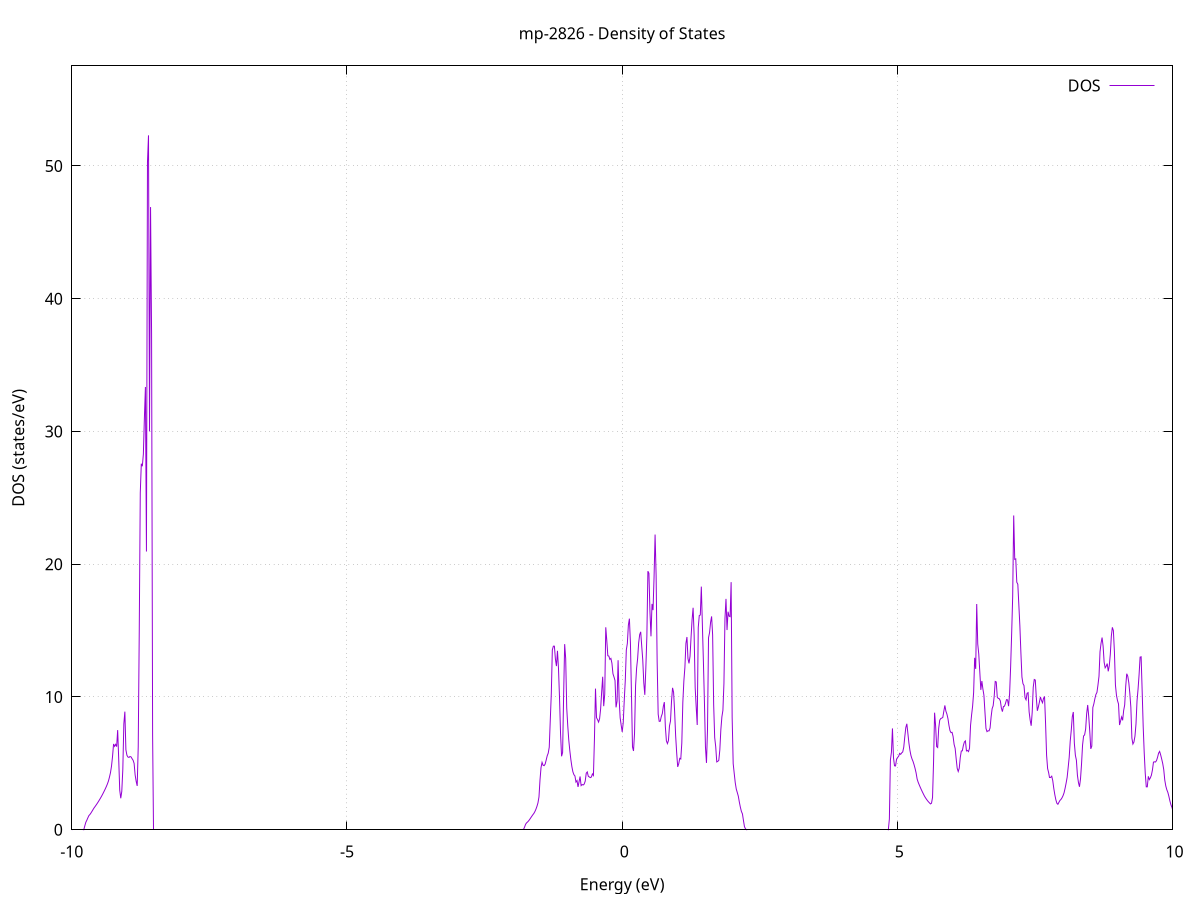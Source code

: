 set title 'mp-2826 - Density of States'
set xlabel 'Energy (eV)'
set ylabel 'DOS (states/eV)'
set grid
set xrange [-10:10]
set yrange [0:57.533]
set xzeroaxis lt -1
set terminal png size 800,600
set output 'mp-2826_dos_gnuplot.png'
plot '-' using 1:2 with lines title 'DOS'
-25.148800 0.000000
-25.130100 0.000000
-25.111400 0.000000
-25.092800 0.000000
-25.074100 0.000000
-25.055400 0.000000
-25.036800 0.000000
-25.018100 0.000000
-24.999400 0.000000
-24.980700 0.000000
-24.962100 0.000000
-24.943400 0.000000
-24.924700 0.000000
-24.906100 0.000000
-24.887400 0.000000
-24.868700 0.000000
-24.850100 0.000000
-24.831400 0.000000
-24.812700 0.000000
-24.794000 0.000000
-24.775400 0.000000
-24.756700 0.000000
-24.738000 0.000000
-24.719400 0.000000
-24.700700 0.000000
-24.682000 0.000000
-24.663300 0.000000
-24.644700 0.000000
-24.626000 0.000000
-24.607300 0.000000
-24.588700 0.000000
-24.570000 0.000000
-24.551300 0.000000
-24.532600 0.000000
-24.514000 0.000000
-24.495300 0.000000
-24.476600 0.000000
-24.458000 0.000000
-24.439300 0.000000
-24.420600 0.000000
-24.401900 0.000000
-24.383300 0.000000
-24.364600 0.000000
-24.345900 0.000000
-24.327300 0.000000
-24.308600 0.000000
-24.289900 0.000000
-24.271200 0.000000
-24.252600 0.000000
-24.233900 0.000000
-24.215200 0.000000
-24.196600 0.000000
-24.177900 0.000000
-24.159200 0.000000
-24.140500 0.000000
-24.121900 0.000000
-24.103200 0.000000
-24.084500 0.000000
-24.065900 0.000000
-24.047200 0.000000
-24.028500 0.000000
-24.009900 0.000000
-23.991200 0.000000
-23.972500 0.000000
-23.953800 0.000000
-23.935200 0.000000
-23.916500 0.000000
-23.897800 0.000000
-23.879200 0.000000
-23.860500 0.000000
-23.841800 0.000000
-23.823100 0.000000
-23.804500 0.000000
-23.785800 0.000000
-23.767100 0.000000
-23.748500 0.000000
-23.729800 0.000000
-23.711100 0.000000
-23.692400 0.000000
-23.673800 0.000000
-23.655100 0.000000
-23.636400 0.000000
-23.617800 0.000000
-23.599100 0.000000
-23.580400 0.000000
-23.561700 0.000000
-23.543100 0.000000
-23.524400 0.000000
-23.505700 0.000000
-23.487100 0.000000
-23.468400 0.000000
-23.449700 35.828200
-23.431000 195.467600
-23.412400 185.344500
-23.393700 154.544000
-23.375000 0.105600
-23.356400 205.033100
-23.337700 366.773200
-23.319000 159.285800
-23.300400 0.000000
-23.281700 0.000000
-23.263000 0.000000
-23.244300 0.000000
-23.225700 0.000000
-23.207000 0.000000
-23.188300 0.000000
-23.169700 0.000000
-23.151000 0.000000
-23.132300 0.000000
-23.113600 0.000000
-23.095000 0.000000
-23.076300 0.000000
-23.057600 0.000000
-23.039000 0.000000
-23.020300 0.000000
-23.001600 0.000000
-22.982900 0.000000
-22.964300 0.000000
-22.945600 0.000000
-22.926900 0.000000
-22.908300 0.000000
-22.889600 0.000000
-22.870900 0.000000
-22.852200 0.000000
-22.833600 0.000000
-22.814900 0.000000
-22.796200 0.000000
-22.777600 0.000000
-22.758900 0.000000
-22.740200 0.000000
-22.721500 0.000000
-22.702900 0.000000
-22.684200 0.000000
-22.665500 0.000000
-22.646900 0.000000
-22.628200 0.000000
-22.609500 0.000000
-22.590900 0.000000
-22.572200 0.000000
-22.553500 0.000000
-22.534800 0.000000
-22.516200 0.000000
-22.497500 0.000000
-22.478800 0.000000
-22.460200 0.000000
-22.441500 0.000000
-22.422800 0.000000
-22.404100 0.000000
-22.385500 0.000000
-22.366800 0.000000
-22.348100 0.000000
-22.329500 0.000000
-22.310800 0.000000
-22.292100 0.000000
-22.273400 0.000000
-22.254800 0.000000
-22.236100 0.000000
-22.217400 0.000000
-22.198800 0.000000
-22.180100 0.000000
-22.161400 0.000000
-22.142700 0.000000
-22.124100 0.000000
-22.105400 0.000000
-22.086700 0.000000
-22.068100 0.000000
-22.049400 0.000000
-22.030700 0.000000
-22.012000 0.000000
-21.993400 0.000000
-21.974700 0.000000
-21.956000 0.000000
-21.937400 0.000000
-21.918700 0.000000
-21.900000 0.000000
-21.881400 0.000000
-21.862700 0.000000
-21.844000 0.000000
-21.825300 0.000000
-21.806700 0.000000
-21.788000 0.000000
-21.769300 0.000000
-21.750700 0.000000
-21.732000 0.000000
-21.713300 0.000000
-21.694600 0.000000
-21.676000 0.000000
-21.657300 0.000000
-21.638600 0.000000
-21.620000 0.000000
-21.601300 0.000000
-21.582600 0.000000
-21.563900 0.000000
-21.545300 0.000000
-21.526600 0.000000
-21.507900 0.000000
-21.489300 0.000000
-21.470600 0.000000
-21.451900 0.000000
-21.433200 0.000000
-21.414600 0.000000
-21.395900 0.000000
-21.377200 0.000000
-21.358600 0.000000
-21.339900 0.000000
-21.321200 0.000000
-21.302500 0.000000
-21.283900 0.000000
-21.265200 0.000000
-21.246500 0.000000
-21.227900 0.000000
-21.209200 0.000000
-21.190500 0.000000
-21.171900 0.000000
-21.153200 0.000000
-21.134500 0.000000
-21.115800 0.000000
-21.097200 0.000000
-21.078500 0.000000
-21.059800 0.000000
-21.041200 0.000000
-21.022500 0.000000
-21.003800 0.000000
-20.985100 0.000000
-20.966500 0.000000
-20.947800 0.000000
-20.929100 0.000000
-20.910500 0.000000
-20.891800 0.000000
-20.873100 0.000000
-20.854400 0.000000
-20.835800 0.000000
-20.817100 0.000000
-20.798400 0.000000
-20.779800 0.000000
-20.761100 0.000000
-20.742400 0.000000
-20.723700 0.000000
-20.705100 0.000000
-20.686400 0.000000
-20.667700 0.000000
-20.649100 0.000000
-20.630400 0.000000
-20.611700 0.000000
-20.593000 0.000000
-20.574400 0.000000
-20.555700 0.000000
-20.537000 0.000000
-20.518400 0.000000
-20.499700 0.000000
-20.481000 0.000000
-20.462400 0.000000
-20.443700 0.000000
-20.425000 0.000000
-20.406300 0.000000
-20.387700 0.000000
-20.369000 0.000000
-20.350300 0.000000
-20.331700 0.000000
-20.313000 0.000000
-20.294300 0.000000
-20.275600 0.000000
-20.257000 0.000000
-20.238300 0.000000
-20.219600 0.000000
-20.201000 0.000000
-20.182300 0.000000
-20.163600 0.000000
-20.144900 0.000000
-20.126300 0.000000
-20.107600 0.000000
-20.088900 0.000000
-20.070300 0.000000
-20.051600 0.000000
-20.032900 0.000000
-20.014200 0.000000
-19.995600 0.000000
-19.976900 0.000000
-19.958200 0.000000
-19.939600 0.000000
-19.920900 0.000000
-19.902200 0.000000
-19.883500 0.000000
-19.864900 0.000000
-19.846200 0.000000
-19.827500 0.000000
-19.808900 0.000000
-19.790200 0.000000
-19.771500 0.000000
-19.752900 0.000000
-19.734200 0.000000
-19.715500 0.000000
-19.696800 0.000000
-19.678200 0.000000
-19.659500 0.000000
-19.640800 0.000000
-19.622200 0.000000
-19.603500 0.000000
-19.584800 0.000000
-19.566100 0.000000
-19.547500 0.000000
-19.528800 0.000000
-19.510100 0.000000
-19.491500 0.000000
-19.472800 0.000000
-19.454100 0.000000
-19.435400 0.000000
-19.416800 0.000000
-19.398100 0.000000
-19.379400 0.000000
-19.360800 0.000000
-19.342100 0.000000
-19.323400 0.000000
-19.304700 0.000000
-19.286100 0.000000
-19.267400 0.000000
-19.248700 0.000000
-19.230100 0.000000
-19.211400 0.000000
-19.192700 0.000000
-19.174000 0.000000
-19.155400 0.000000
-19.136700 0.000000
-19.118000 0.000000
-19.099400 0.000000
-19.080700 0.000000
-19.062000 0.000000
-19.043400 0.000000
-19.024700 0.000000
-19.006000 0.000000
-18.987300 0.000000
-18.968700 0.000000
-18.950000 0.000000
-18.931300 0.000000
-18.912700 0.000000
-18.894000 0.000000
-18.875300 0.000000
-18.856600 0.000000
-18.838000 0.000000
-18.819300 0.000000
-18.800600 0.000000
-18.782000 0.000000
-18.763300 0.000000
-18.744600 0.000000
-18.725900 0.000000
-18.707300 0.000000
-18.688600 0.000000
-18.669900 0.000000
-18.651300 0.000000
-18.632600 0.000000
-18.613900 0.000000
-18.595200 0.000000
-18.576600 0.000000
-18.557900 0.000000
-18.539200 0.000000
-18.520600 0.000000
-18.501900 0.000000
-18.483200 0.000000
-18.464500 0.000000
-18.445900 0.000000
-18.427200 0.000000
-18.408500 0.000000
-18.389900 0.000000
-18.371200 0.000000
-18.352500 0.000000
-18.333900 0.000000
-18.315200 0.000000
-18.296500 0.000000
-18.277800 0.000000
-18.259200 0.000000
-18.240500 0.000000
-18.221800 0.000000
-18.203200 0.000000
-18.184500 0.000000
-18.165800 0.000000
-18.147100 0.000000
-18.128500 0.000000
-18.109800 0.000000
-18.091100 0.000000
-18.072500 0.000000
-18.053800 0.000000
-18.035100 0.000000
-18.016400 0.000000
-17.997800 0.000000
-17.979100 0.000000
-17.960400 0.000000
-17.941800 0.000000
-17.923100 0.000000
-17.904400 0.000000
-17.885700 0.000000
-17.867100 0.000000
-17.848400 0.000000
-17.829700 0.000000
-17.811100 0.000000
-17.792400 0.000000
-17.773700 0.000000
-17.755000 0.000000
-17.736400 0.000000
-17.717700 0.000000
-17.699000 0.000000
-17.680400 0.000000
-17.661700 0.000000
-17.643000 0.000000
-17.624400 0.000000
-17.605700 0.000000
-17.587000 0.000000
-17.568300 0.000000
-17.549700 0.000000
-17.531000 0.000000
-17.512300 0.000000
-17.493700 0.000000
-17.475000 0.000000
-17.456300 0.000000
-17.437600 0.000000
-17.419000 0.000000
-17.400300 0.000000
-17.381600 0.000000
-17.363000 0.000000
-17.344300 0.000000
-17.325600 0.000000
-17.306900 0.000000
-17.288300 0.000000
-17.269600 0.000000
-17.250900 0.000000
-17.232300 0.000000
-17.213600 0.000000
-17.194900 0.000000
-17.176200 0.000000
-17.157600 0.000000
-17.138900 0.000000
-17.120200 0.000000
-17.101600 0.000000
-17.082900 0.000000
-17.064200 0.000000
-17.045500 0.000000
-17.026900 0.000000
-17.008200 0.000000
-16.989500 0.000000
-16.970900 0.000000
-16.952200 0.000000
-16.933500 0.000000
-16.914900 0.000000
-16.896200 0.000000
-16.877500 0.000000
-16.858800 0.000000
-16.840200 0.000000
-16.821500 0.000000
-16.802800 0.000000
-16.784200 0.000000
-16.765500 0.000000
-16.746800 0.000000
-16.728100 0.000000
-16.709500 0.000000
-16.690800 0.000000
-16.672100 0.000000
-16.653500 0.000000
-16.634800 0.000000
-16.616100 0.000000
-16.597400 0.000000
-16.578800 0.000000
-16.560100 0.000000
-16.541400 0.000000
-16.522800 0.000000
-16.504100 0.000000
-16.485400 0.000000
-16.466700 0.000000
-16.448100 0.000000
-16.429400 0.000000
-16.410700 0.000000
-16.392100 0.000000
-16.373400 0.000000
-16.354700 0.000000
-16.336000 0.000000
-16.317400 0.000000
-16.298700 0.000000
-16.280000 0.000000
-16.261400 0.000000
-16.242700 0.000000
-16.224000 0.000000
-16.205400 0.000000
-16.186700 0.000000
-16.168000 0.000000
-16.149300 0.000000
-16.130700 0.000000
-16.112000 0.000000
-16.093300 0.000000
-16.074700 0.000000
-16.056000 0.000000
-16.037300 0.000000
-16.018600 0.000000
-16.000000 0.000000
-15.981300 0.000000
-15.962600 0.000000
-15.944000 0.000000
-15.925300 0.000000
-15.906600 0.000000
-15.887900 0.000000
-15.869300 0.000000
-15.850600 0.000000
-15.831900 0.000000
-15.813300 0.000000
-15.794600 0.000000
-15.775900 0.000000
-15.757200 0.000000
-15.738600 0.000000
-15.719900 0.000000
-15.701200 0.000000
-15.682600 0.000000
-15.663900 0.000000
-15.645200 0.000000
-15.626500 0.000000
-15.607900 0.000000
-15.589200 0.000000
-15.570500 0.000000
-15.551900 0.000000
-15.533200 0.000000
-15.514500 0.000000
-15.495900 0.000000
-15.477200 0.000000
-15.458500 0.000000
-15.439800 0.000000
-15.421200 0.000000
-15.402500 0.000000
-15.383800 0.000000
-15.365200 0.000000
-15.346500 0.000000
-15.327800 0.000000
-15.309100 0.000000
-15.290500 0.000000
-15.271800 0.000000
-15.253100 0.000000
-15.234500 0.000000
-15.215800 0.000000
-15.197100 0.000000
-15.178400 0.000000
-15.159800 0.000000
-15.141100 0.000000
-15.122400 0.000000
-15.103800 0.000000
-15.085100 0.000000
-15.066400 0.000000
-15.047700 0.000000
-15.029100 0.000000
-15.010400 0.000000
-14.991700 0.000000
-14.973100 0.000000
-14.954400 0.000000
-14.935700 0.000000
-14.917000 0.000000
-14.898400 0.000000
-14.879700 0.000000
-14.861000 0.000000
-14.842400 0.000000
-14.823700 0.000000
-14.805000 0.000000
-14.786300 0.000000
-14.767700 0.000000
-14.749000 0.000000
-14.730300 0.000000
-14.711700 0.000000
-14.693000 0.000000
-14.674300 0.000000
-14.655700 0.000000
-14.637000 0.000000
-14.618300 0.000000
-14.599600 0.000000
-14.581000 0.000000
-14.562300 0.000000
-14.543600 0.000000
-14.525000 0.000000
-14.506300 0.000000
-14.487600 0.000000
-14.468900 0.000000
-14.450300 0.000000
-14.431600 0.000000
-14.412900 0.000000
-14.394300 0.000000
-14.375600 0.000000
-14.356900 0.000000
-14.338200 0.000000
-14.319600 0.000000
-14.300900 0.000000
-14.282200 0.000000
-14.263600 0.000000
-14.244900 0.000000
-14.226200 0.000000
-14.207500 0.000000
-14.188900 0.000000
-14.170200 0.000000
-14.151500 0.000000
-14.132900 0.000000
-14.114200 0.000000
-14.095500 0.000000
-14.076800 0.000000
-14.058200 0.000000
-14.039500 0.000000
-14.020800 0.000000
-14.002200 0.000000
-13.983500 0.000000
-13.964800 0.000000
-13.946200 0.000000
-13.927500 0.000000
-13.908800 0.000000
-13.890100 0.000000
-13.871500 0.000000
-13.852800 0.000000
-13.834100 0.000000
-13.815500 0.000000
-13.796800 0.000000
-13.778100 0.000000
-13.759400 0.000000
-13.740800 0.000000
-13.722100 0.000000
-13.703400 0.000000
-13.684800 0.000000
-13.666100 0.000000
-13.647400 0.000000
-13.628700 0.000000
-13.610100 0.000000
-13.591400 0.000000
-13.572700 0.000000
-13.554100 0.000000
-13.535400 0.000000
-13.516700 0.000000
-13.498000 0.000000
-13.479400 0.000000
-13.460700 0.000000
-13.442000 0.000000
-13.423400 0.000000
-13.404700 0.000000
-13.386000 0.000000
-13.367300 0.000000
-13.348700 0.000000
-13.330000 0.000000
-13.311300 0.000000
-13.292700 0.000000
-13.274000 0.000000
-13.255300 0.000000
-13.236700 0.000000
-13.218000 0.000000
-13.199300 0.000000
-13.180600 0.000000
-13.162000 0.000000
-13.143300 0.000000
-13.124600 0.000000
-13.106000 0.000000
-13.087300 0.000000
-13.068600 0.000000
-13.049900 0.000000
-13.031300 0.000000
-13.012600 0.000000
-12.993900 0.000000
-12.975300 0.000000
-12.956600 0.000000
-12.937900 0.000000
-12.919200 0.000000
-12.900600 0.000000
-12.881900 0.000000
-12.863200 0.000000
-12.844600 0.000000
-12.825900 0.000000
-12.807200 0.000000
-12.788500 0.000000
-12.769900 0.000000
-12.751200 0.000000
-12.732500 0.000000
-12.713900 0.000000
-12.695200 0.000000
-12.676500 0.000000
-12.657800 0.000000
-12.639200 0.000000
-12.620500 0.000000
-12.601800 0.000000
-12.583200 0.000000
-12.564500 0.000000
-12.545800 0.000000
-12.527200 0.000000
-12.508500 0.000000
-12.489800 0.000000
-12.471100 0.000000
-12.452500 0.000000
-12.433800 0.000000
-12.415100 0.000000
-12.396500 0.000000
-12.377800 0.000000
-12.359100 0.000000
-12.340400 0.000000
-12.321800 0.000000
-12.303100 0.000000
-12.284400 0.000000
-12.265800 0.000000
-12.247100 0.000000
-12.228400 0.000000
-12.209700 0.000000
-12.191100 0.000000
-12.172400 0.000000
-12.153700 0.000000
-12.135100 0.000000
-12.116400 0.000000
-12.097700 0.000000
-12.079000 0.000000
-12.060400 0.000000
-12.041700 0.000000
-12.023000 0.000000
-12.004400 0.000000
-11.985700 0.000000
-11.967000 0.000000
-11.948300 0.000000
-11.929700 0.000000
-11.911000 0.000000
-11.892300 0.000000
-11.873700 0.000000
-11.855000 0.000000
-11.836300 0.000000
-11.817700 0.000000
-11.799000 0.000000
-11.780300 0.000000
-11.761600 0.000000
-11.743000 0.000000
-11.724300 0.000000
-11.705600 0.000000
-11.687000 0.000000
-11.668300 0.000000
-11.649600 0.000000
-11.630900 0.000000
-11.612300 0.000000
-11.593600 0.000000
-11.574900 0.000000
-11.556300 0.000000
-11.537600 0.000000
-11.518900 0.000000
-11.500200 0.000000
-11.481600 0.000000
-11.462900 0.000000
-11.444200 0.000000
-11.425600 0.000000
-11.406900 0.000000
-11.388200 0.000000
-11.369500 0.000000
-11.350900 0.000000
-11.332200 0.000000
-11.313500 0.000000
-11.294900 0.000000
-11.276200 0.000000
-11.257500 0.000000
-11.238800 0.000000
-11.220200 0.000000
-11.201500 0.000000
-11.182800 0.000000
-11.164200 0.000000
-11.145500 0.000000
-11.126800 0.000000
-11.108200 0.000000
-11.089500 0.000000
-11.070800 0.000000
-11.052100 0.000000
-11.033500 0.000000
-11.014800 0.000000
-10.996100 0.000000
-10.977500 0.000000
-10.958800 0.000000
-10.940100 0.000000
-10.921400 0.000000
-10.902800 0.000000
-10.884100 0.000000
-10.865400 0.000000
-10.846800 0.000000
-10.828100 0.000000
-10.809400 0.000000
-10.790700 0.000000
-10.772100 0.000000
-10.753400 0.000000
-10.734700 0.000000
-10.716100 0.000000
-10.697400 0.000000
-10.678700 0.000000
-10.660000 0.000000
-10.641400 0.000000
-10.622700 0.000000
-10.604000 0.000000
-10.585400 0.000000
-10.566700 0.000000
-10.548000 0.000000
-10.529300 0.000000
-10.510700 0.000000
-10.492000 0.000000
-10.473300 0.000000
-10.454700 0.000000
-10.436000 0.000000
-10.417300 0.000000
-10.398700 0.000000
-10.380000 0.000000
-10.361300 0.000000
-10.342600 0.000000
-10.324000 0.000000
-10.305300 0.000000
-10.286600 0.000000
-10.268000 0.000000
-10.249300 0.000000
-10.230600 0.000000
-10.211900 0.000000
-10.193300 0.000000
-10.174600 0.000000
-10.155900 0.000000
-10.137300 0.000000
-10.118600 0.000000
-10.099900 0.000000
-10.081200 0.000000
-10.062600 0.000000
-10.043900 0.000000
-10.025200 0.000000
-10.006600 0.000000
-9.987900 0.000000
-9.969200 0.000000
-9.950500 0.000000
-9.931900 0.000000
-9.913200 0.000000
-9.894500 0.000000
-9.875900 0.000000
-9.857200 0.000000
-9.838500 0.000000
-9.819800 0.000000
-9.801200 0.000000
-9.782500 0.003100
-9.763800 0.289000
-9.745200 0.562900
-9.726500 0.720800
-9.707800 0.902100
-9.689200 1.068000
-9.670500 1.151000
-9.651800 1.262800
-9.633100 1.388300
-9.614500 1.518100
-9.595800 1.643800
-9.577100 1.749300
-9.558500 1.860000
-9.539800 1.972800
-9.521100 2.093100
-9.502400 2.219100
-9.483800 2.348000
-9.465100 2.483000
-9.446400 2.624200
-9.427800 2.773000
-9.409100 2.928900
-9.390400 3.091700
-9.371700 3.263600
-9.353100 3.449400
-9.334400 3.667000
-9.315700 3.960500
-9.297100 4.301700
-9.278400 4.791900
-9.259700 5.521300
-9.241000 6.462000
-9.222400 6.282900
-9.203700 6.432800
-9.185000 6.263100
-9.166400 7.506900
-9.147700 5.345900
-9.129000 2.989300
-9.110300 2.374100
-9.091700 2.889800
-9.073000 4.535800
-9.054300 7.975600
-9.035700 8.896600
-9.017000 6.022900
-8.998300 5.611700
-8.979700 5.477700
-8.961000 5.449400
-8.942300 5.518800
-8.923600 5.488400
-8.905000 5.355700
-8.886300 5.237900
-8.867600 4.998900
-8.849000 4.128100
-8.830300 3.647400
-8.811600 3.302400
-8.792900 6.256700
-8.774300 14.906800
-8.755600 25.375400
-8.736900 27.569400
-8.718300 27.380600
-8.699600 28.280400
-8.680900 31.000400
-8.662200 33.349300
-8.643600 20.954200
-8.624900 50.268400
-8.606200 52.302700
-8.587600 30.001800
-8.568900 46.896800
-8.550200 37.349900
-8.531500 7.109800
-8.512900 0.000000
-8.494200 0.000000
-8.475500 0.000000
-8.456900 0.000000
-8.438200 0.000000
-8.419500 0.000000
-8.400800 0.000000
-8.382200 0.000000
-8.363500 0.000000
-8.344800 0.000000
-8.326200 0.000000
-8.307500 0.000000
-8.288800 0.000000
-8.270200 0.000000
-8.251500 0.000000
-8.232800 0.000000
-8.214100 0.000000
-8.195500 0.000000
-8.176800 0.000000
-8.158100 0.000000
-8.139500 0.000000
-8.120800 0.000000
-8.102100 0.000000
-8.083400 0.000000
-8.064800 0.000000
-8.046100 0.000000
-8.027400 0.000000
-8.008800 0.000000
-7.990100 0.000000
-7.971400 0.000000
-7.952700 0.000000
-7.934100 0.000000
-7.915400 0.000000
-7.896700 0.000000
-7.878100 0.000000
-7.859400 0.000000
-7.840700 0.000000
-7.822000 0.000000
-7.803400 0.000000
-7.784700 0.000000
-7.766000 0.000000
-7.747400 0.000000
-7.728700 0.000000
-7.710000 0.000000
-7.691300 0.000000
-7.672700 0.000000
-7.654000 0.000000
-7.635300 0.000000
-7.616700 0.000000
-7.598000 0.000000
-7.579300 0.000000
-7.560700 0.000000
-7.542000 0.000000
-7.523300 0.000000
-7.504600 0.000000
-7.486000 0.000000
-7.467300 0.000000
-7.448600 0.000000
-7.430000 0.000000
-7.411300 0.000000
-7.392600 0.000000
-7.373900 0.000000
-7.355300 0.000000
-7.336600 0.000000
-7.317900 0.000000
-7.299300 0.000000
-7.280600 0.000000
-7.261900 0.000000
-7.243200 0.000000
-7.224600 0.000000
-7.205900 0.000000
-7.187200 0.000000
-7.168600 0.000000
-7.149900 0.000000
-7.131200 0.000000
-7.112500 0.000000
-7.093900 0.000000
-7.075200 0.000000
-7.056500 0.000000
-7.037900 0.000000
-7.019200 0.000000
-7.000500 0.000000
-6.981800 0.000000
-6.963200 0.000000
-6.944500 0.000000
-6.925800 0.000000
-6.907200 0.000000
-6.888500 0.000000
-6.869800 0.000000
-6.851200 0.000000
-6.832500 0.000000
-6.813800 0.000000
-6.795100 0.000000
-6.776500 0.000000
-6.757800 0.000000
-6.739100 0.000000
-6.720500 0.000000
-6.701800 0.000000
-6.683100 0.000000
-6.664400 0.000000
-6.645800 0.000000
-6.627100 0.000000
-6.608400 0.000000
-6.589800 0.000000
-6.571100 0.000000
-6.552400 0.000000
-6.533700 0.000000
-6.515100 0.000000
-6.496400 0.000000
-6.477700 0.000000
-6.459100 0.000000
-6.440400 0.000000
-6.421700 0.000000
-6.403000 0.000000
-6.384400 0.000000
-6.365700 0.000000
-6.347000 0.000000
-6.328400 0.000000
-6.309700 0.000000
-6.291000 0.000000
-6.272300 0.000000
-6.253700 0.000000
-6.235000 0.000000
-6.216300 0.000000
-6.197700 0.000000
-6.179000 0.000000
-6.160300 0.000000
-6.141700 0.000000
-6.123000 0.000000
-6.104300 0.000000
-6.085600 0.000000
-6.067000 0.000000
-6.048300 0.000000
-6.029600 0.000000
-6.011000 0.000000
-5.992300 0.000000
-5.973600 0.000000
-5.954900 0.000000
-5.936300 0.000000
-5.917600 0.000000
-5.898900 0.000000
-5.880300 0.000000
-5.861600 0.000000
-5.842900 0.000000
-5.824200 0.000000
-5.805600 0.000000
-5.786900 0.000000
-5.768200 0.000000
-5.749600 0.000000
-5.730900 0.000000
-5.712200 0.000000
-5.693500 0.000000
-5.674900 0.000000
-5.656200 0.000000
-5.637500 0.000000
-5.618900 0.000000
-5.600200 0.000000
-5.581500 0.000000
-5.562800 0.000000
-5.544200 0.000000
-5.525500 0.000000
-5.506800 0.000000
-5.488200 0.000000
-5.469500 0.000000
-5.450800 0.000000
-5.432100 0.000000
-5.413500 0.000000
-5.394800 0.000000
-5.376100 0.000000
-5.357500 0.000000
-5.338800 0.000000
-5.320100 0.000000
-5.301500 0.000000
-5.282800 0.000000
-5.264100 0.000000
-5.245400 0.000000
-5.226800 0.000000
-5.208100 0.000000
-5.189400 0.000000
-5.170800 0.000000
-5.152100 0.000000
-5.133400 0.000000
-5.114700 0.000000
-5.096100 0.000000
-5.077400 0.000000
-5.058700 0.000000
-5.040100 0.000000
-5.021400 0.000000
-5.002700 0.000000
-4.984000 0.000000
-4.965400 0.000000
-4.946700 0.000000
-4.928000 0.000000
-4.909400 0.000000
-4.890700 0.000000
-4.872000 0.000000
-4.853300 0.000000
-4.834700 0.000000
-4.816000 0.000000
-4.797300 0.000000
-4.778700 0.000000
-4.760000 0.000000
-4.741300 0.000000
-4.722600 0.000000
-4.704000 0.000000
-4.685300 0.000000
-4.666600 0.000000
-4.648000 0.000000
-4.629300 0.000000
-4.610600 0.000000
-4.592000 0.000000
-4.573300 0.000000
-4.554600 0.000000
-4.535900 0.000000
-4.517300 0.000000
-4.498600 0.000000
-4.479900 0.000000
-4.461300 0.000000
-4.442600 0.000000
-4.423900 0.000000
-4.405200 0.000000
-4.386600 0.000000
-4.367900 0.000000
-4.349200 0.000000
-4.330600 0.000000
-4.311900 0.000000
-4.293200 0.000000
-4.274500 0.000000
-4.255900 0.000000
-4.237200 0.000000
-4.218500 0.000000
-4.199900 0.000000
-4.181200 0.000000
-4.162500 0.000000
-4.143800 0.000000
-4.125200 0.000000
-4.106500 0.000000
-4.087800 0.000000
-4.069200 0.000000
-4.050500 0.000000
-4.031800 0.000000
-4.013100 0.000000
-3.994500 0.000000
-3.975800 0.000000
-3.957100 0.000000
-3.938500 0.000000
-3.919800 0.000000
-3.901100 0.000000
-3.882500 0.000000
-3.863800 0.000000
-3.845100 0.000000
-3.826400 0.000000
-3.807800 0.000000
-3.789100 0.000000
-3.770400 0.000000
-3.751800 0.000000
-3.733100 0.000000
-3.714400 0.000000
-3.695700 0.000000
-3.677100 0.000000
-3.658400 0.000000
-3.639700 0.000000
-3.621100 0.000000
-3.602400 0.000000
-3.583700 0.000000
-3.565000 0.000000
-3.546400 0.000000
-3.527700 0.000000
-3.509000 0.000000
-3.490400 0.000000
-3.471700 0.000000
-3.453000 0.000000
-3.434300 0.000000
-3.415700 0.000000
-3.397000 0.000000
-3.378300 0.000000
-3.359700 0.000000
-3.341000 0.000000
-3.322300 0.000000
-3.303600 0.000000
-3.285000 0.000000
-3.266300 0.000000
-3.247600 0.000000
-3.229000 0.000000
-3.210300 0.000000
-3.191600 0.000000
-3.173000 0.000000
-3.154300 0.000000
-3.135600 0.000000
-3.116900 0.000000
-3.098300 0.000000
-3.079600 0.000000
-3.060900 0.000000
-3.042300 0.000000
-3.023600 0.000000
-3.004900 0.000000
-2.986200 0.000000
-2.967600 0.000000
-2.948900 0.000000
-2.930200 0.000000
-2.911600 0.000000
-2.892900 0.000000
-2.874200 0.000000
-2.855500 0.000000
-2.836900 0.000000
-2.818200 0.000000
-2.799500 0.000000
-2.780900 0.000000
-2.762200 0.000000
-2.743500 0.000000
-2.724800 0.000000
-2.706200 0.000000
-2.687500 0.000000
-2.668800 0.000000
-2.650200 0.000000
-2.631500 0.000000
-2.612800 0.000000
-2.594100 0.000000
-2.575500 0.000000
-2.556800 0.000000
-2.538100 0.000000
-2.519500 0.000000
-2.500800 0.000000
-2.482100 0.000000
-2.463500 0.000000
-2.444800 0.000000
-2.426100 0.000000
-2.407400 0.000000
-2.388800 0.000000
-2.370100 0.000000
-2.351400 0.000000
-2.332800 0.000000
-2.314100 0.000000
-2.295400 0.000000
-2.276700 0.000000
-2.258100 0.000000
-2.239400 0.000000
-2.220700 0.000000
-2.202100 0.000000
-2.183400 0.000000
-2.164700 0.000000
-2.146000 0.000000
-2.127400 0.000000
-2.108700 0.000000
-2.090000 0.000000
-2.071400 0.000000
-2.052700 0.000000
-2.034000 0.000000
-2.015300 0.000000
-1.996700 0.000000
-1.978000 0.000000
-1.959300 0.000000
-1.940700 0.000000
-1.922000 0.000000
-1.903300 0.000000
-1.884600 0.000000
-1.866000 0.000000
-1.847300 0.000000
-1.828600 0.000000
-1.810000 0.000000
-1.791300 0.031100
-1.772600 0.207700
-1.754000 0.417400
-1.735300 0.525300
-1.716600 0.593200
-1.697900 0.680800
-1.679300 0.784400
-1.660600 0.902100
-1.641900 1.016500
-1.623300 1.128000
-1.604600 1.228600
-1.585900 1.366800
-1.567200 1.542100
-1.548600 1.756200
-1.529900 2.022100
-1.511200 2.474100
-1.492600 3.751300
-1.473900 4.684600
-1.455200 5.076900
-1.436500 4.857800
-1.417900 4.828000
-1.399200 4.945000
-1.380500 5.245100
-1.361900 5.567700
-1.343200 5.771700
-1.324500 6.219100
-1.305800 8.253600
-1.287200 10.252200
-1.268500 13.549600
-1.249800 13.826200
-1.231200 13.828300
-1.212500 12.851000
-1.193800 12.327400
-1.175100 13.479600
-1.156500 12.142400
-1.137800 9.922100
-1.119100 7.216800
-1.100500 5.535400
-1.081800 5.820200
-1.063100 10.179300
-1.044500 13.982200
-1.025800 12.901500
-1.007100 9.179400
-0.988400 7.838400
-0.969800 6.757200
-0.951100 5.970300
-0.932400 5.304700
-0.913800 4.763400
-0.895100 4.367100
-0.876400 4.151400
-0.857700 4.050900
-0.839100 3.595000
-0.820400 3.706000
-0.801700 3.227700
-0.783100 3.617500
-0.764400 4.013700
-0.745700 3.326700
-0.727000 3.404800
-0.708400 3.372100
-0.689700 3.440900
-0.671000 3.663500
-0.652400 4.260600
-0.633700 4.357300
-0.615000 4.032400
-0.596300 3.975400
-0.577700 3.928500
-0.559000 3.975900
-0.540300 4.207200
-0.521700 4.091900
-0.503000 6.897300
-0.484300 10.633500
-0.465600 8.443500
-0.447000 8.293600
-0.428300 8.110000
-0.409600 8.369000
-0.391000 9.103000
-0.372300 10.373700
-0.353600 11.526000
-0.335000 9.309500
-0.316300 10.219900
-0.297600 15.250300
-0.278900 14.242800
-0.260300 13.110300
-0.241600 13.081400
-0.222900 12.833500
-0.204300 12.907600
-0.185600 12.543100
-0.166900 11.750400
-0.148200 11.509800
-0.129600 11.241200
-0.110900 9.220400
-0.092200 9.689300
-0.073600 12.772800
-0.054900 9.880300
-0.036200 8.437300
-0.017500 7.876100
0.001100 7.368300
0.019800 8.068000
0.038500 9.766600
0.057100 11.250300
0.075800 13.540500
0.094500 14.033200
0.113200 15.417400
0.131800 15.901500
0.150500 14.078500
0.169200 10.254300
0.187800 6.243300
0.206500 5.936000
0.225200 7.251500
0.243900 10.848300
0.262500 12.166100
0.281200 12.892600
0.299900 14.068100
0.318500 14.697900
0.337200 14.908400
0.355900 13.827400
0.374500 12.793600
0.393200 11.072400
0.411900 10.163500
0.430600 12.192500
0.449200 14.573900
0.467900 19.476000
0.486600 19.314600
0.505200 16.435800
0.523900 14.569000
0.542600 17.011900
0.561300 16.543300
0.579900 19.028800
0.598600 22.233300
0.617300 19.172500
0.635900 12.684800
0.654600 8.705900
0.673300 8.167200
0.692000 8.168500
0.710600 8.519600
0.729300 8.741700
0.748000 9.285100
0.766600 9.614500
0.785300 7.753800
0.804000 6.698700
0.822700 6.491500
0.841300 6.720100
0.860000 7.818700
0.878700 8.193400
0.897300 9.692800
0.916000 10.689300
0.934700 10.356900
0.953400 8.920300
0.972000 7.087100
0.990700 5.807600
1.009400 4.736800
1.028000 4.972800
1.046700 5.380100
1.065400 5.329700
1.084000 6.523000
1.102700 9.599100
1.121400 11.205500
1.140100 12.225400
1.158700 14.037700
1.177400 14.518200
1.196100 12.893000
1.214700 12.532000
1.233400 13.062900
1.252100 14.501300
1.270800 15.821800
1.289400 16.720500
1.308100 14.648800
1.326800 10.710300
1.345400 9.256100
1.364100 7.892700
1.382800 15.231900
1.401500 16.135000
1.420100 16.174700
1.438800 18.314500
1.457500 15.491900
1.476100 12.720300
1.494800 9.680300
1.513500 6.247900
1.532200 5.036100
1.550800 7.511700
1.569500 14.466500
1.588200 14.844500
1.606800 15.624400
1.625500 16.069100
1.644200 14.674800
1.662900 9.418200
1.681500 6.946400
1.700200 6.252700
1.718900 5.109900
1.737500 5.152700
1.756200 5.231500
1.774900 6.014300
1.793500 7.545400
1.812200 8.497400
1.830900 8.998900
1.849600 11.025500
1.868200 15.907800
1.886900 17.390300
1.905600 15.040700
1.924200 16.423800
1.942900 16.088100
1.961600 16.052100
1.980300 18.650200
1.998900 8.454800
2.017600 4.984800
2.036300 4.251700
2.054900 3.550500
2.073600 3.068100
2.092300 2.801400
2.111000 2.526200
2.129600 2.082600
2.148300 1.696100
2.167000 1.377000
2.185600 1.199100
2.204300 0.698700
2.223000 0.227100
2.241700 0.070200
2.260300 0.002800
2.279000 0.000000
2.297700 0.000000
2.316300 0.000000
2.335000 0.000000
2.353700 0.000000
2.372400 0.000000
2.391000 0.000000
2.409700 0.000000
2.428400 0.000000
2.447000 0.000000
2.465700 0.000000
2.484400 0.000000
2.503000 0.000000
2.521700 0.000000
2.540400 0.000000
2.559100 0.000000
2.577700 0.000000
2.596400 0.000000
2.615100 0.000000
2.633700 0.000000
2.652400 0.000000
2.671100 0.000000
2.689800 0.000000
2.708400 0.000000
2.727100 0.000000
2.745800 0.000000
2.764400 0.000000
2.783100 0.000000
2.801800 0.000000
2.820500 0.000000
2.839100 0.000000
2.857800 0.000000
2.876500 0.000000
2.895100 0.000000
2.913800 0.000000
2.932500 0.000000
2.951200 0.000000
2.969800 0.000000
2.988500 0.000000
3.007200 0.000000
3.025800 0.000000
3.044500 0.000000
3.063200 0.000000
3.081900 0.000000
3.100500 0.000000
3.119200 0.000000
3.137900 0.000000
3.156500 0.000000
3.175200 0.000000
3.193900 0.000000
3.212600 0.000000
3.231200 0.000000
3.249900 0.000000
3.268600 0.000000
3.287200 0.000000
3.305900 0.000000
3.324600 0.000000
3.343200 0.000000
3.361900 0.000000
3.380600 0.000000
3.399300 0.000000
3.417900 0.000000
3.436600 0.000000
3.455300 0.000000
3.473900 0.000000
3.492600 0.000000
3.511300 0.000000
3.530000 0.000000
3.548600 0.000000
3.567300 0.000000
3.586000 0.000000
3.604600 0.000000
3.623300 0.000000
3.642000 0.000000
3.660700 0.000000
3.679300 0.000000
3.698000 0.000000
3.716700 0.000000
3.735300 0.000000
3.754000 0.000000
3.772700 0.000000
3.791400 0.000000
3.810000 0.000000
3.828700 0.000000
3.847400 0.000000
3.866000 0.000000
3.884700 0.000000
3.903400 0.000000
3.922100 0.000000
3.940700 0.000000
3.959400 0.000000
3.978100 0.000000
3.996700 0.000000
4.015400 0.000000
4.034100 0.000000
4.052700 0.000000
4.071400 0.000000
4.090100 0.000000
4.108800 0.000000
4.127400 0.000000
4.146100 0.000000
4.164800 0.000000
4.183400 0.000000
4.202100 0.000000
4.220800 0.000000
4.239500 0.000000
4.258100 0.000000
4.276800 0.000000
4.295500 0.000000
4.314100 0.000000
4.332800 0.000000
4.351500 0.000000
4.370200 0.000000
4.388800 0.000000
4.407500 0.000000
4.426200 0.000000
4.444800 0.000000
4.463500 0.000000
4.482200 0.000000
4.500900 0.000000
4.519500 0.000000
4.538200 0.000000
4.556900 0.000000
4.575500 0.000000
4.594200 0.000000
4.612900 0.000000
4.631600 0.000000
4.650200 0.000000
4.668900 0.000000
4.687600 0.000000
4.706200 0.000000
4.724900 0.000000
4.743600 0.000000
4.762200 0.000000
4.780900 0.000000
4.799600 0.000000
4.818300 0.000000
4.836900 0.002800
4.855600 0.816300
4.874300 5.262300
4.892900 5.841500
4.911600 7.633900
4.930300 5.429400
4.949000 4.818100
4.967600 4.807700
4.986300 5.319500
5.005000 5.446100
5.023600 5.532000
5.042300 5.751800
5.061000 5.681800
5.079700 5.793400
5.098300 5.862200
5.117000 6.226200
5.135700 7.003600
5.154300 7.701900
5.173000 7.982500
5.191700 7.267700
5.210400 6.538700
5.229000 5.987800
5.247700 5.591900
5.266400 5.339800
5.285000 5.152500
5.303700 4.907500
5.322400 4.622600
5.341100 4.284800
5.359700 3.829500
5.378400 3.584300
5.397100 3.392500
5.415700 3.210300
5.434400 3.036900
5.453100 2.871700
5.471700 2.712900
5.490400 2.558900
5.509100 2.425600
5.527800 2.311900
5.546400 2.202800
5.565100 2.109700
5.583800 2.027000
5.602400 1.946900
5.621100 2.000600
5.639800 2.428900
5.658500 5.115800
5.677100 8.818400
5.695800 7.832200
5.714500 6.265000
5.733100 6.195200
5.751800 7.642100
5.770500 8.253200
5.789200 8.378300
5.807800 8.410500
5.826500 8.465100
5.845200 8.929100
5.863800 9.364000
5.882500 8.935700
5.901200 8.714100
5.919900 8.372800
5.938500 7.856600
5.957200 7.461400
5.975900 7.316900
5.994500 7.339200
6.013200 7.028200
6.031900 6.428200
6.050600 6.132700
6.069200 5.356400
6.087900 4.630600
6.106600 4.389700
6.125200 4.639000
6.143900 5.445900
6.162600 5.932400
6.181200 5.947700
6.199900 6.346900
6.218600 6.612500
6.237300 6.692700
6.255900 5.939800
6.274600 5.973200
6.293300 5.888300
6.311900 6.142800
6.330600 7.867100
6.349300 8.640800
6.368000 9.309500
6.386600 10.340600
6.405300 12.951400
6.424000 12.115800
6.442600 17.005200
6.461300 13.994000
6.480000 13.226800
6.498700 11.886300
6.517300 10.536400
6.536000 11.207000
6.554700 10.609500
6.573300 10.138500
6.592000 8.894400
6.610700 7.635500
6.629400 7.391600
6.648000 7.454300
6.666700 7.448300
6.685400 7.666700
6.704000 8.501200
6.722700 9.121000
6.741400 9.339800
6.760100 10.040900
6.778700 11.171700
6.797400 11.133100
6.816100 9.990100
6.834700 9.890200
6.853400 9.867300
6.872100 9.704000
6.890700 9.162700
6.909400 8.900100
6.928100 9.283900
6.946800 9.308700
6.965400 9.519500
6.984100 9.801100
7.002800 9.782300
7.021400 9.310500
7.040100 10.237900
7.058800 12.268700
7.077500 14.777900
7.096100 17.569700
7.114800 23.672700
7.133500 20.368100
7.152100 20.401400
7.170800 18.644400
7.189500 18.488000
7.208200 16.918500
7.226800 15.354300
7.245500 13.327300
7.264200 11.511000
7.282800 11.005800
7.301500 10.862500
7.320200 9.953600
7.338900 9.790400
7.357500 10.281700
7.376200 10.328200
7.394900 8.878200
7.413500 8.263400
7.432200 7.834200
7.450900 8.852400
7.469600 10.734100
7.488200 11.318800
7.506900 11.277200
7.525600 9.941800
7.544200 8.961300
7.562900 9.255000
7.581600 9.613400
7.600200 10.004100
7.618900 9.742800
7.637600 9.564100
7.656300 9.892000
7.674900 10.037800
7.693600 8.030500
7.712300 5.611700
7.730900 4.609500
7.749600 4.300700
7.768300 3.906300
7.787000 3.906300
7.805600 4.035500
7.824300 3.699900
7.843000 3.117000
7.861600 2.645400
7.880300 2.262700
7.899000 1.998700
7.917700 1.920400
7.936300 2.069100
7.955000 2.208800
7.973700 2.287600
7.992300 2.406400
8.011000 2.566300
8.029700 2.783900
8.048400 3.124700
8.067000 3.511400
8.085700 3.947700
8.104400 4.694700
8.123000 5.461400
8.141700 6.688200
8.160400 7.486300
8.179100 8.510800
8.197700 8.870200
8.216400 6.533400
8.235100 5.614400
8.253700 5.245000
8.272400 4.109600
8.291100 3.557300
8.309700 3.237300
8.328400 3.829800
8.347100 4.943400
8.365800 6.378500
8.384400 7.063300
8.403100 7.146700
8.421800 7.584500
8.440400 8.749800
8.459100 9.398800
8.477800 8.546300
8.496500 7.432800
8.515100 6.094500
8.533800 6.299700
8.552500 9.205200
8.571100 9.486400
8.589800 9.872900
8.608500 10.190300
8.627200 10.345300
8.645800 10.904000
8.664500 11.562300
8.683200 13.413700
8.701800 14.052400
8.720500 14.476600
8.739200 13.826700
8.757900 12.620600
8.776500 12.197800
8.795200 12.321400
8.813900 12.517300
8.832500 11.935500
8.851200 12.346600
8.869900 13.210700
8.888600 14.584600
8.907200 15.247600
8.925900 14.997200
8.944600 13.408300
8.963200 10.900900
8.981900 10.128000
9.000600 9.729000
9.019200 9.471800
9.037900 7.889200
9.056600 8.193900
9.075300 8.498000
9.093900 8.242000
9.112600 8.980800
9.131300 9.403400
9.149900 10.808600
9.168600 11.752800
9.187300 11.565500
9.206000 11.078400
9.224600 10.277900
9.243300 9.221300
9.262000 6.904100
9.280600 6.455900
9.299300 6.607000
9.318000 7.049000
9.336700 7.966300
9.355300 9.702000
9.374000 10.583200
9.392700 11.671500
9.411300 13.004300
9.430000 13.028300
9.448700 10.462400
9.467400 7.792800
9.486000 5.817700
9.504700 4.267200
9.523400 3.234300
9.542000 3.235200
9.560700 4.026100
9.579400 3.779800
9.598100 3.912700
9.616700 4.115300
9.635400 4.501000
9.654100 5.095200
9.672700 5.117800
9.691400 5.103500
9.710100 5.215200
9.728700 5.461900
9.747400 5.770400
9.766100 5.899900
9.784800 5.642200
9.803400 5.332300
9.822100 4.993400
9.840800 4.537100
9.859400 3.748800
9.878100 3.298700
9.896800 3.013500
9.915500 2.818100
9.934100 2.520200
9.952800 2.173600
9.971500 1.882600
9.990100 1.692000
10.008800 1.404800
10.027500 1.078500
10.046200 0.799200
10.064800 0.566300
10.083500 0.414800
10.102200 0.310600
10.120800 0.224900
10.139500 0.156900
10.158200 0.109400
10.176900 0.078800
10.195500 0.054800
10.214200 0.036900
10.232900 0.025300
10.251500 0.019900
10.270200 0.017000
10.288900 0.014300
10.307600 0.011800
10.326200 0.009600
10.344900 0.007600
10.363600 0.005800
10.382200 0.004300
10.400900 0.003000
10.419600 0.001900
10.438200 0.001100
10.456900 0.000500
10.475600 0.000100
10.494300 0.000000
10.512900 0.000000
10.531600 0.000000
10.550300 0.000000
10.568900 0.000000
10.587600 0.000000
10.606300 0.000000
10.625000 0.000000
10.643600 0.000000
10.662300 0.000000
10.681000 0.000000
10.699600 0.000000
10.718300 0.000000
10.737000 0.000000
10.755700 0.000000
10.774300 0.000000
10.793000 0.000000
10.811700 0.000000
10.830300 0.000000
10.849000 0.000000
10.867700 0.000000
10.886400 0.000000
10.905000 0.000000
10.923700 0.000000
10.942400 0.000000
10.961000 0.000000
10.979700 0.000000
10.998400 0.000000
11.017100 0.000000
11.035700 0.000000
11.054400 0.000000
11.073100 0.000000
11.091700 0.000000
11.110400 0.000000
11.129100 0.000000
11.147700 0.000000
11.166400 0.000000
11.185100 0.000000
11.203800 0.000000
11.222400 0.000000
11.241100 0.000000
11.259800 0.000000
11.278400 0.000000
11.297100 0.000000
11.315800 0.000000
11.334500 0.000000
11.353100 0.000000
11.371800 0.000000
11.390500 0.000000
11.409100 0.000000
11.427800 0.000000
11.446500 0.000000
11.465200 0.000000
11.483800 0.000000
11.502500 0.000000
11.521200 0.000000
11.539800 0.000000
11.558500 0.000000
11.577200 0.000000
11.595900 0.000000
11.614500 0.000000
11.633200 0.000000
11.651900 0.000000
11.670500 0.000000
11.689200 0.000000
11.707900 0.000000
11.726600 0.000000
11.745200 0.000000
11.763900 0.000000
11.782600 0.000000
11.801200 0.000000
11.819900 0.000000
11.838600 0.000000
11.857200 0.000000
11.875900 0.000000
11.894600 0.000000
11.913300 0.000000
11.931900 0.000000
11.950600 0.000000
11.969300 0.000000
11.987900 0.000000
12.006600 0.000000
12.025300 0.000000
12.044000 0.000000
12.062600 0.000000
12.081300 0.000000
12.100000 0.000000
12.118600 0.000000
12.137300 0.000000
12.156000 0.000000
12.174700 0.000000
12.193300 0.000000
e
